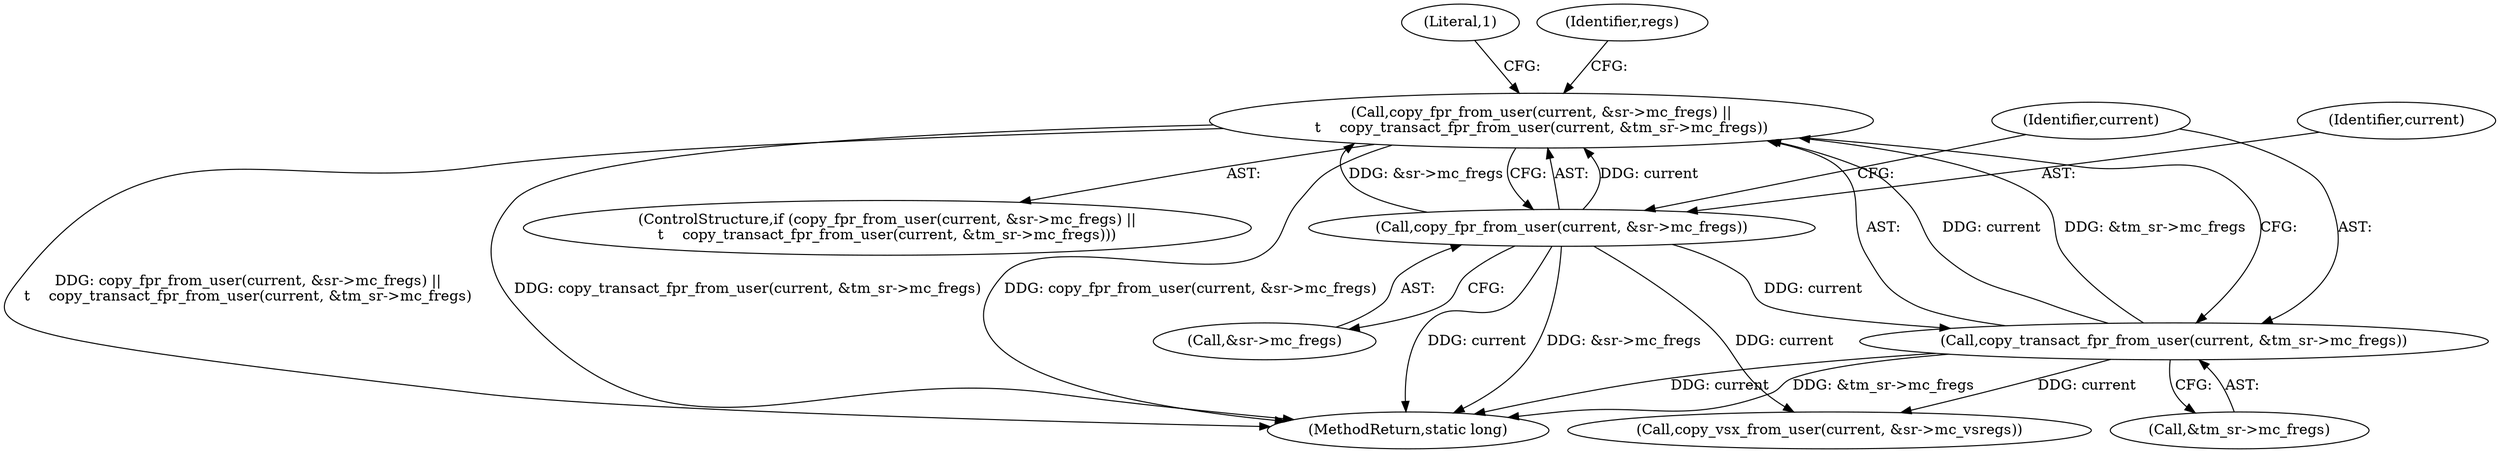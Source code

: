 digraph "0_linux_d2b9d2a5ad5ef04ff978c9923d19730cb05efd55@API" {
"1000310" [label="(Call,copy_fpr_from_user(current, &sr->mc_fregs) ||\n\t    copy_transact_fpr_from_user(current, &tm_sr->mc_fregs))"];
"1000311" [label="(Call,copy_fpr_from_user(current, &sr->mc_fregs))"];
"1000317" [label="(Call,copy_transact_fpr_from_user(current, &tm_sr->mc_fregs))"];
"1000309" [label="(ControlStructure,if (copy_fpr_from_user(current, &sr->mc_fregs) ||\n\t    copy_transact_fpr_from_user(current, &tm_sr->mc_fregs)))"];
"1000312" [label="(Identifier,current)"];
"1000318" [label="(Identifier,current)"];
"1000317" [label="(Call,copy_transact_fpr_from_user(current, &tm_sr->mc_fregs))"];
"1000324" [label="(Literal,1)"];
"1000337" [label="(Call,copy_vsx_from_user(current, &sr->mc_vsregs))"];
"1000313" [label="(Call,&sr->mc_fregs)"];
"1000540" [label="(MethodReturn,static long)"];
"1000327" [label="(Identifier,regs)"];
"1000311" [label="(Call,copy_fpr_from_user(current, &sr->mc_fregs))"];
"1000319" [label="(Call,&tm_sr->mc_fregs)"];
"1000310" [label="(Call,copy_fpr_from_user(current, &sr->mc_fregs) ||\n\t    copy_transact_fpr_from_user(current, &tm_sr->mc_fregs))"];
"1000310" -> "1000309"  [label="AST: "];
"1000310" -> "1000311"  [label="CFG: "];
"1000310" -> "1000317"  [label="CFG: "];
"1000311" -> "1000310"  [label="AST: "];
"1000317" -> "1000310"  [label="AST: "];
"1000324" -> "1000310"  [label="CFG: "];
"1000327" -> "1000310"  [label="CFG: "];
"1000310" -> "1000540"  [label="DDG: copy_fpr_from_user(current, &sr->mc_fregs) ||\n\t    copy_transact_fpr_from_user(current, &tm_sr->mc_fregs)"];
"1000310" -> "1000540"  [label="DDG: copy_fpr_from_user(current, &sr->mc_fregs)"];
"1000310" -> "1000540"  [label="DDG: copy_transact_fpr_from_user(current, &tm_sr->mc_fregs)"];
"1000311" -> "1000310"  [label="DDG: current"];
"1000311" -> "1000310"  [label="DDG: &sr->mc_fregs"];
"1000317" -> "1000310"  [label="DDG: current"];
"1000317" -> "1000310"  [label="DDG: &tm_sr->mc_fregs"];
"1000311" -> "1000313"  [label="CFG: "];
"1000312" -> "1000311"  [label="AST: "];
"1000313" -> "1000311"  [label="AST: "];
"1000318" -> "1000311"  [label="CFG: "];
"1000311" -> "1000540"  [label="DDG: current"];
"1000311" -> "1000540"  [label="DDG: &sr->mc_fregs"];
"1000311" -> "1000317"  [label="DDG: current"];
"1000311" -> "1000337"  [label="DDG: current"];
"1000317" -> "1000319"  [label="CFG: "];
"1000318" -> "1000317"  [label="AST: "];
"1000319" -> "1000317"  [label="AST: "];
"1000317" -> "1000540"  [label="DDG: current"];
"1000317" -> "1000540"  [label="DDG: &tm_sr->mc_fregs"];
"1000317" -> "1000337"  [label="DDG: current"];
}
